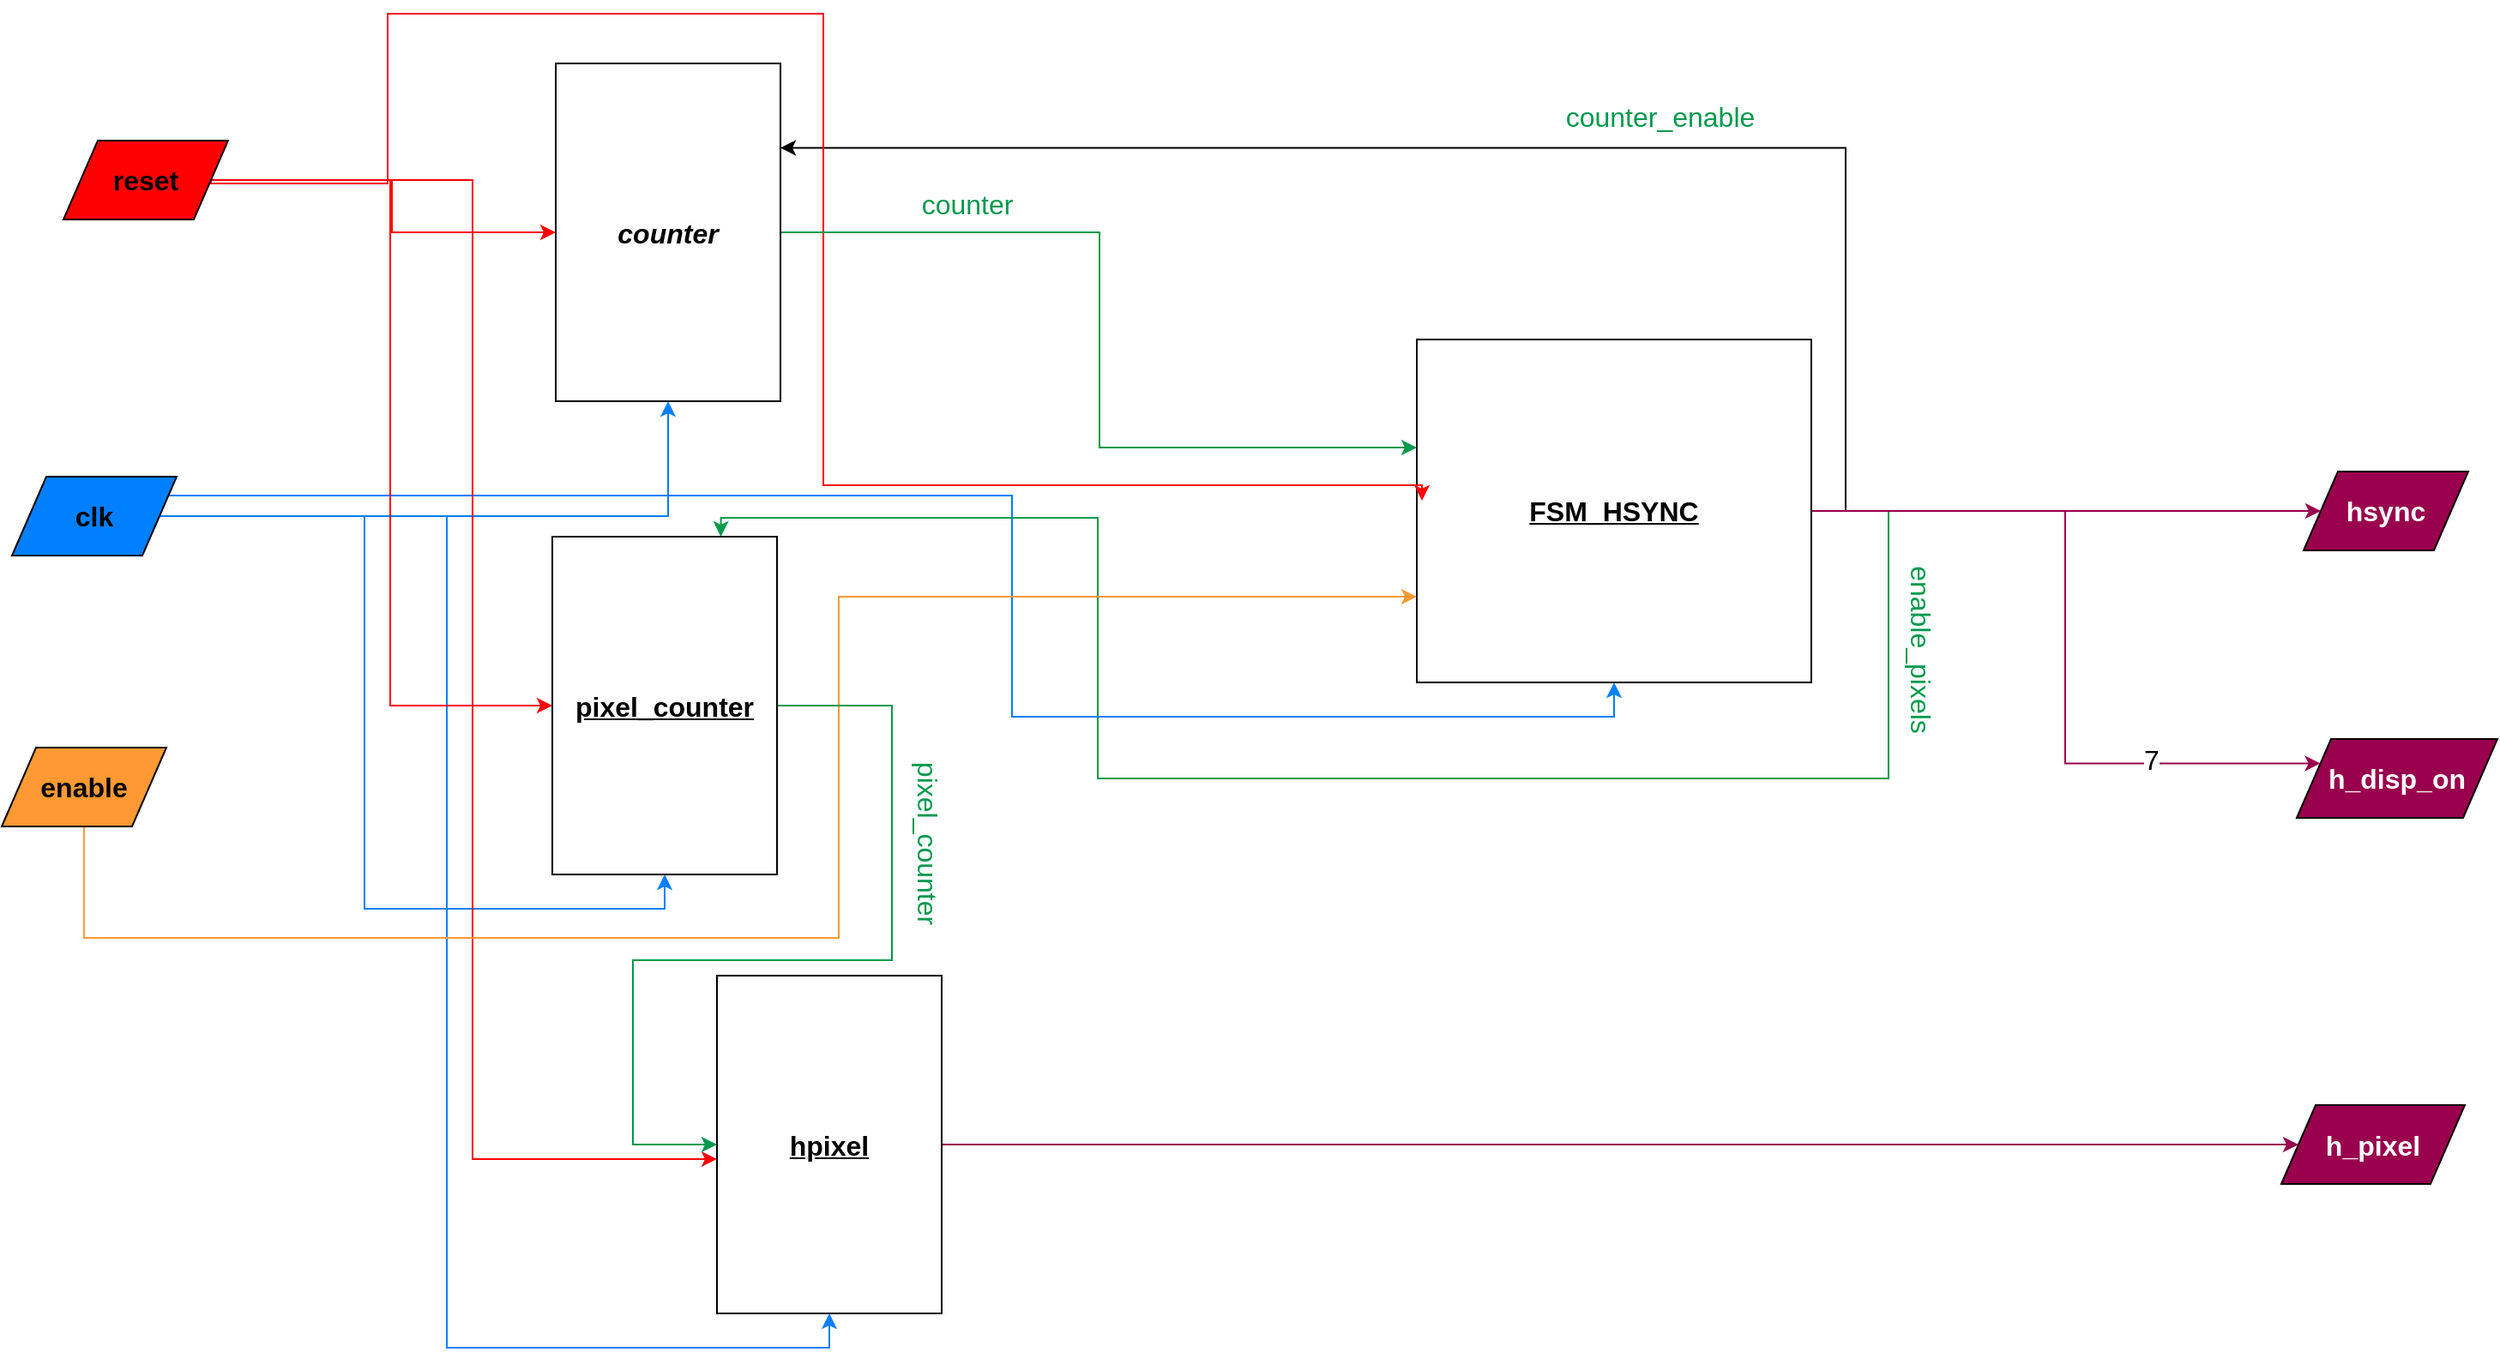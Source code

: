 <mxfile version="20.2.3" type="device"><diagram id="7LhnHHcQaOCvEJqMKGov" name="Page-1"><mxGraphModel dx="1673" dy="1018" grid="0" gridSize="10" guides="1" tooltips="1" connect="1" arrows="1" fold="1" page="1" pageScale="1" pageWidth="1654" pageHeight="2336" math="0" shadow="0"><root><mxCell id="0"/><mxCell id="1" parent="0"/><mxCell id="6E2_MM-arIBVw0V0FxQo-20" style="edgeStyle=orthogonalEdgeStyle;rounded=0;orthogonalLoop=1;jettySize=auto;html=1;fontSize=16;fontColor=#00994D;entryX=1;entryY=0.25;entryDx=0;entryDy=0;exitX=1;exitY=0.5;exitDx=0;exitDy=0;" edge="1" parent="1" source="6E2_MM-arIBVw0V0FxQo-1" target="6E2_MM-arIBVw0V0FxQo-7"><mxGeometry relative="1" as="geometry"><mxPoint x="1146" y="191" as="targetPoint"/></mxGeometry></mxCell><mxCell id="6E2_MM-arIBVw0V0FxQo-25" style="edgeStyle=orthogonalEdgeStyle;rounded=0;orthogonalLoop=1;jettySize=auto;html=1;entryX=0.75;entryY=0;entryDx=0;entryDy=0;fontSize=16;fontColor=#00994D;strokeColor=#00994D;exitX=1;exitY=0.5;exitDx=0;exitDy=0;" edge="1" parent="1" source="6E2_MM-arIBVw0V0FxQo-1" target="6E2_MM-arIBVw0V0FxQo-8"><mxGeometry relative="1" as="geometry"><Array as="points"><mxPoint x="1162" y="438"/><mxPoint x="1162" y="594"/><mxPoint x="701" y="594"/><mxPoint x="701" y="442"/><mxPoint x="481" y="442"/></Array></mxGeometry></mxCell><mxCell id="6E2_MM-arIBVw0V0FxQo-28" style="edgeStyle=orthogonalEdgeStyle;rounded=0;orthogonalLoop=1;jettySize=auto;html=1;fontSize=16;fontColor=#00994D;strokeColor=#99004D;entryX=0;entryY=0.5;entryDx=0;entryDy=0;" edge="1" parent="1" source="6E2_MM-arIBVw0V0FxQo-1" target="6E2_MM-arIBVw0V0FxQo-32"><mxGeometry relative="1" as="geometry"><mxPoint x="1405" y="438" as="targetPoint"/></mxGeometry></mxCell><mxCell id="6E2_MM-arIBVw0V0FxQo-34" style="edgeStyle=orthogonalEdgeStyle;rounded=0;orthogonalLoop=1;jettySize=auto;html=1;fontSize=16;fontColor=#00994D;strokeColor=#99004D;entryX=0;entryY=0.25;entryDx=0;entryDy=0;" edge="1" parent="1" source="6E2_MM-arIBVw0V0FxQo-1" target="6E2_MM-arIBVw0V0FxQo-35"><mxGeometry relative="1" as="geometry"><mxPoint x="1304.647" y="589.059" as="targetPoint"/><Array as="points"><mxPoint x="1265" y="438"/><mxPoint x="1265" y="586"/></Array></mxGeometry></mxCell><mxCell id="6E2_MM-arIBVw0V0FxQo-38" value="7" style="edgeLabel;html=1;align=center;verticalAlign=middle;resizable=0;points=[];fontSize=16;fontColor=#000000;" vertex="1" connectable="0" parent="6E2_MM-arIBVw0V0FxQo-34"><mxGeometry x="0.551" y="2" relative="1" as="geometry"><mxPoint as="offset"/></mxGeometry></mxCell><mxCell id="6E2_MM-arIBVw0V0FxQo-1" value="&lt;font style=&quot;font-size: 16px;&quot;&gt;&lt;b&gt;&lt;u&gt;FSM_HSYNC&lt;/u&gt;&lt;/b&gt;&lt;/font&gt;" style="rounded=0;whiteSpace=wrap;html=1;" vertex="1" parent="1"><mxGeometry x="887" y="338" width="230" height="200" as="geometry"/></mxCell><mxCell id="6E2_MM-arIBVw0V0FxQo-10" style="edgeStyle=orthogonalEdgeStyle;rounded=0;orthogonalLoop=1;jettySize=auto;html=1;fontSize=16;strokeColor=#007FFF;" edge="1" parent="1" source="6E2_MM-arIBVw0V0FxQo-3" target="6E2_MM-arIBVw0V0FxQo-7"><mxGeometry relative="1" as="geometry"/></mxCell><mxCell id="6E2_MM-arIBVw0V0FxQo-11" style="edgeStyle=orthogonalEdgeStyle;rounded=0;orthogonalLoop=1;jettySize=auto;html=1;entryX=0.5;entryY=1;entryDx=0;entryDy=0;fontSize=16;strokeColor=#007FFF;" edge="1" parent="1" source="6E2_MM-arIBVw0V0FxQo-3" target="6E2_MM-arIBVw0V0FxQo-8"><mxGeometry relative="1" as="geometry"/></mxCell><mxCell id="6E2_MM-arIBVw0V0FxQo-12" style="edgeStyle=orthogonalEdgeStyle;rounded=0;orthogonalLoop=1;jettySize=auto;html=1;entryX=0.5;entryY=1;entryDx=0;entryDy=0;fontSize=16;strokeColor=#007FFF;" edge="1" parent="1" source="6E2_MM-arIBVw0V0FxQo-3" target="6E2_MM-arIBVw0V0FxQo-9"><mxGeometry relative="1" as="geometry"/></mxCell><mxCell id="6E2_MM-arIBVw0V0FxQo-13" style="edgeStyle=orthogonalEdgeStyle;rounded=0;orthogonalLoop=1;jettySize=auto;html=1;entryX=0.5;entryY=1;entryDx=0;entryDy=0;fontSize=16;strokeColor=#007FFF;" edge="1" parent="1" source="6E2_MM-arIBVw0V0FxQo-3" target="6E2_MM-arIBVw0V0FxQo-1"><mxGeometry relative="1" as="geometry"><Array as="points"><mxPoint x="651" y="429"/><mxPoint x="651" y="558"/><mxPoint x="1002" y="558"/></Array></mxGeometry></mxCell><mxCell id="6E2_MM-arIBVw0V0FxQo-3" value="&lt;b&gt;clk&lt;/b&gt;" style="shape=parallelogram;perimeter=parallelogramPerimeter;whiteSpace=wrap;html=1;fixedSize=1;fontSize=16;fillColor=#007FFF;" vertex="1" parent="1"><mxGeometry x="68" y="418" width="96" height="46" as="geometry"/></mxCell><mxCell id="6E2_MM-arIBVw0V0FxQo-14" style="edgeStyle=orthogonalEdgeStyle;rounded=0;orthogonalLoop=1;jettySize=auto;html=1;entryX=0;entryY=0.5;entryDx=0;entryDy=0;fontSize=16;strokeColor=#FF0000;" edge="1" parent="1" source="6E2_MM-arIBVw0V0FxQo-4" target="6E2_MM-arIBVw0V0FxQo-7"><mxGeometry relative="1" as="geometry"/></mxCell><mxCell id="6E2_MM-arIBVw0V0FxQo-15" style="edgeStyle=orthogonalEdgeStyle;rounded=0;orthogonalLoop=1;jettySize=auto;html=1;entryX=0;entryY=0.5;entryDx=0;entryDy=0;fontSize=16;strokeColor=#FF0000;" edge="1" parent="1" source="6E2_MM-arIBVw0V0FxQo-4" target="6E2_MM-arIBVw0V0FxQo-8"><mxGeometry relative="1" as="geometry"/></mxCell><mxCell id="6E2_MM-arIBVw0V0FxQo-16" style="edgeStyle=orthogonalEdgeStyle;rounded=0;orthogonalLoop=1;jettySize=auto;html=1;entryX=0;entryY=0.543;entryDx=0;entryDy=0;entryPerimeter=0;fontSize=16;strokeColor=#FF0000;" edge="1" parent="1" source="6E2_MM-arIBVw0V0FxQo-4" target="6E2_MM-arIBVw0V0FxQo-9"><mxGeometry relative="1" as="geometry"/></mxCell><mxCell id="6E2_MM-arIBVw0V0FxQo-17" style="edgeStyle=orthogonalEdgeStyle;rounded=0;orthogonalLoop=1;jettySize=auto;html=1;fontSize=16;strokeColor=#FF0000;exitX=1;exitY=0.5;exitDx=0;exitDy=0;" edge="1" parent="1" source="6E2_MM-arIBVw0V0FxQo-4"><mxGeometry relative="1" as="geometry"><mxPoint x="890" y="432" as="targetPoint"/><Array as="points"><mxPoint x="184" y="247"/><mxPoint x="287" y="247"/><mxPoint x="287" y="148"/><mxPoint x="541" y="148"/><mxPoint x="541" y="423"/><mxPoint x="890" y="423"/></Array></mxGeometry></mxCell><mxCell id="6E2_MM-arIBVw0V0FxQo-4" value="&lt;b&gt;reset&lt;/b&gt;" style="shape=parallelogram;perimeter=parallelogramPerimeter;whiteSpace=wrap;html=1;fixedSize=1;fontSize=16;fillColor=#FF0000;" vertex="1" parent="1"><mxGeometry x="98" y="222" width="96" height="46" as="geometry"/></mxCell><mxCell id="6E2_MM-arIBVw0V0FxQo-22" style="edgeStyle=orthogonalEdgeStyle;rounded=0;orthogonalLoop=1;jettySize=auto;html=1;entryX=0;entryY=0.75;entryDx=0;entryDy=0;fontSize=16;fontColor=#00994D;strokeColor=#FF9933;" edge="1" parent="1" source="6E2_MM-arIBVw0V0FxQo-5" target="6E2_MM-arIBVw0V0FxQo-1"><mxGeometry relative="1" as="geometry"><Array as="points"><mxPoint x="110" y="687"/><mxPoint x="550" y="687"/><mxPoint x="550" y="488"/></Array></mxGeometry></mxCell><mxCell id="6E2_MM-arIBVw0V0FxQo-5" value="&lt;b&gt;enable&lt;/b&gt;" style="shape=parallelogram;perimeter=parallelogramPerimeter;whiteSpace=wrap;html=1;fixedSize=1;fontSize=16;fillColor=#FF9933;" vertex="1" parent="1"><mxGeometry x="62" y="576" width="96" height="46" as="geometry"/></mxCell><mxCell id="6E2_MM-arIBVw0V0FxQo-18" style="edgeStyle=orthogonalEdgeStyle;rounded=0;orthogonalLoop=1;jettySize=auto;html=1;fontSize=16;strokeColor=#00994D;" edge="1" parent="1" source="6E2_MM-arIBVw0V0FxQo-7" target="6E2_MM-arIBVw0V0FxQo-1"><mxGeometry relative="1" as="geometry"><mxPoint x="603" y="275.5" as="targetPoint"/><Array as="points"><mxPoint x="702" y="276"/><mxPoint x="702" y="401"/></Array></mxGeometry></mxCell><mxCell id="6E2_MM-arIBVw0V0FxQo-7" value="&lt;b&gt;&lt;i&gt;counter&lt;/i&gt;&lt;/b&gt;" style="rounded=0;whiteSpace=wrap;html=1;fontSize=16;" vertex="1" parent="1"><mxGeometry x="385" y="177" width="131" height="197" as="geometry"/></mxCell><mxCell id="6E2_MM-arIBVw0V0FxQo-23" style="edgeStyle=orthogonalEdgeStyle;rounded=0;orthogonalLoop=1;jettySize=auto;html=1;entryX=0;entryY=0.5;entryDx=0;entryDy=0;fontSize=16;fontColor=#00994D;strokeColor=#00994D;exitX=1;exitY=0.5;exitDx=0;exitDy=0;" edge="1" parent="1" source="6E2_MM-arIBVw0V0FxQo-8" target="6E2_MM-arIBVw0V0FxQo-9"><mxGeometry relative="1" as="geometry"><Array as="points"><mxPoint x="581" y="552"/><mxPoint x="581" y="700"/><mxPoint x="430" y="700"/><mxPoint x="430" y="808"/></Array></mxGeometry></mxCell><mxCell id="6E2_MM-arIBVw0V0FxQo-8" value="&lt;b&gt;&lt;u&gt;pixel_counter&lt;span style=&quot;color: rgba(0, 0, 0, 0); font-family: monospace; font-size: 0px; text-align: start;&quot;&gt;%3CmxGraphModel%3E%3Croot%3E%3CmxCell%20id%3D%220%22%2F%3E%3CmxCell%20id%3D%221%22%20parent%3D%220%22%2F%3E%3CmxCell%20id%3D%222%22%20value%3D%22counter%22%20style%3D%22rounded%3D0%3BwhiteSpace%3Dwrap%3Bhtml%3D1%3BfontSize%3D16%3B%22%20vertex%3D%221%22%20parent%3D%221%22%3E%3CmxGeometry%20x%3D%22385%22%20y%3D%22177%22%20width%3D%22131%22%20height%3D%22197%22%20as%3D%22geometry%22%2F%3E%3C%2FmxCell%3E%3C%2Froot%3E%3C%2FmxGraphModel%3E&lt;/span&gt;&lt;/u&gt;&lt;/b&gt;" style="rounded=0;whiteSpace=wrap;html=1;fontSize=16;" vertex="1" parent="1"><mxGeometry x="383" y="453" width="131" height="197" as="geometry"/></mxCell><mxCell id="6E2_MM-arIBVw0V0FxQo-29" style="edgeStyle=orthogonalEdgeStyle;rounded=0;orthogonalLoop=1;jettySize=auto;html=1;fontSize=16;fontColor=#00994D;strokeColor=#99004D;" edge="1" parent="1" source="6E2_MM-arIBVw0V0FxQo-9" target="6E2_MM-arIBVw0V0FxQo-33"><mxGeometry relative="1" as="geometry"><mxPoint x="1397" y="807.5" as="targetPoint"/></mxGeometry></mxCell><mxCell id="6E2_MM-arIBVw0V0FxQo-9" value="&lt;b&gt;&lt;u&gt;hpixel&lt;/u&gt;&lt;/b&gt;" style="rounded=0;whiteSpace=wrap;html=1;fontSize=16;" vertex="1" parent="1"><mxGeometry x="479" y="709" width="131" height="197" as="geometry"/></mxCell><mxCell id="6E2_MM-arIBVw0V0FxQo-19" value="&lt;font color=&quot;#00994d&quot;&gt;counter&lt;/font&gt;" style="text;html=1;strokeColor=none;fillColor=none;align=center;verticalAlign=middle;whiteSpace=wrap;rounded=0;fontSize=16;" vertex="1" parent="1"><mxGeometry x="595" y="244" width="60" height="30" as="geometry"/></mxCell><mxCell id="6E2_MM-arIBVw0V0FxQo-21" value="&lt;font color=&quot;#00994d&quot;&gt;counter_enable&lt;/font&gt;" style="text;html=1;strokeColor=none;fillColor=none;align=center;verticalAlign=middle;whiteSpace=wrap;rounded=0;fontSize=16;" vertex="1" parent="1"><mxGeometry x="999" y="193" width="60" height="30" as="geometry"/></mxCell><mxCell id="6E2_MM-arIBVw0V0FxQo-24" value="&lt;font color=&quot;#00994d&quot;&gt;pixel_counter&lt;br&gt;&lt;/font&gt;" style="text;html=1;strokeColor=none;fillColor=none;align=center;verticalAlign=middle;whiteSpace=wrap;rounded=0;fontSize=16;rotation=90;" vertex="1" parent="1"><mxGeometry x="572" y="617" width="60" height="30" as="geometry"/></mxCell><mxCell id="6E2_MM-arIBVw0V0FxQo-26" value="&lt;font color=&quot;#00994d&quot;&gt;enable_pixels&lt;br&gt;&lt;/font&gt;" style="text;html=1;strokeColor=none;fillColor=none;align=center;verticalAlign=middle;whiteSpace=wrap;rounded=0;fontSize=16;rotation=90;" vertex="1" parent="1"><mxGeometry x="1151" y="504" width="60" height="30" as="geometry"/></mxCell><mxCell id="6E2_MM-arIBVw0V0FxQo-32" value="&lt;b&gt;&lt;font color=&quot;#ffffff&quot;&gt;hsync&lt;/font&gt;&lt;/b&gt;" style="shape=parallelogram;perimeter=parallelogramPerimeter;whiteSpace=wrap;html=1;fixedSize=1;fontSize=16;fillColor=#99004D;" vertex="1" parent="1"><mxGeometry x="1404" y="415" width="96" height="46" as="geometry"/></mxCell><mxCell id="6E2_MM-arIBVw0V0FxQo-33" value="&lt;b&gt;&lt;font color=&quot;#ffffff&quot;&gt;h_pixel&lt;/font&gt;&lt;/b&gt;" style="shape=parallelogram;perimeter=parallelogramPerimeter;whiteSpace=wrap;html=1;fixedSize=1;fontSize=16;fillColor=#99004D;" vertex="1" parent="1"><mxGeometry x="1391" y="784.5" width="107" height="46" as="geometry"/></mxCell><mxCell id="6E2_MM-arIBVw0V0FxQo-35" value="&lt;b&gt;&lt;font color=&quot;#ffffff&quot;&gt;h_disp_on&lt;/font&gt;&lt;/b&gt;" style="shape=parallelogram;perimeter=parallelogramPerimeter;whiteSpace=wrap;html=1;fixedSize=1;fontSize=16;fillColor=#99004D;" vertex="1" parent="1"><mxGeometry x="1400" y="571" width="117" height="46" as="geometry"/></mxCell></root></mxGraphModel></diagram></mxfile>